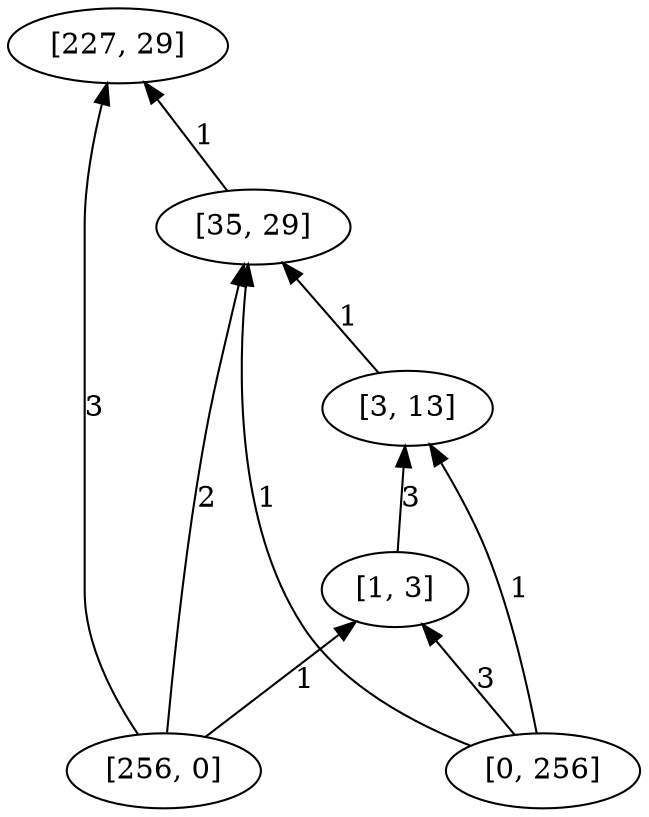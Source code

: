 digraph "DD" { 
rankdir = "BT" 
graph [ ordering = "out"];
5001 -> 1[label = "3"];
5001 -> 2[label = "2"];
5001 -> 4[label = "1"];
5002 -> 2[label = "1"];
5002 -> 3[label = "1"];
5002 -> 4[label = "3"];
2 -> 1[label = "1"];
3 -> 2[label = "1"];
4 -> 3[label = "3"];
5001 [label = "[256, 0]",  shape = oval]
5002 [label = "[0, 256]",  shape = oval]
1 [label = "[227, 29]",  shape = oval]
2 [label = "[35, 29]",  shape = oval]
3 [label = "[3, 13]",  shape = oval]
4 [label = "[1, 3]",  shape = oval]
}
